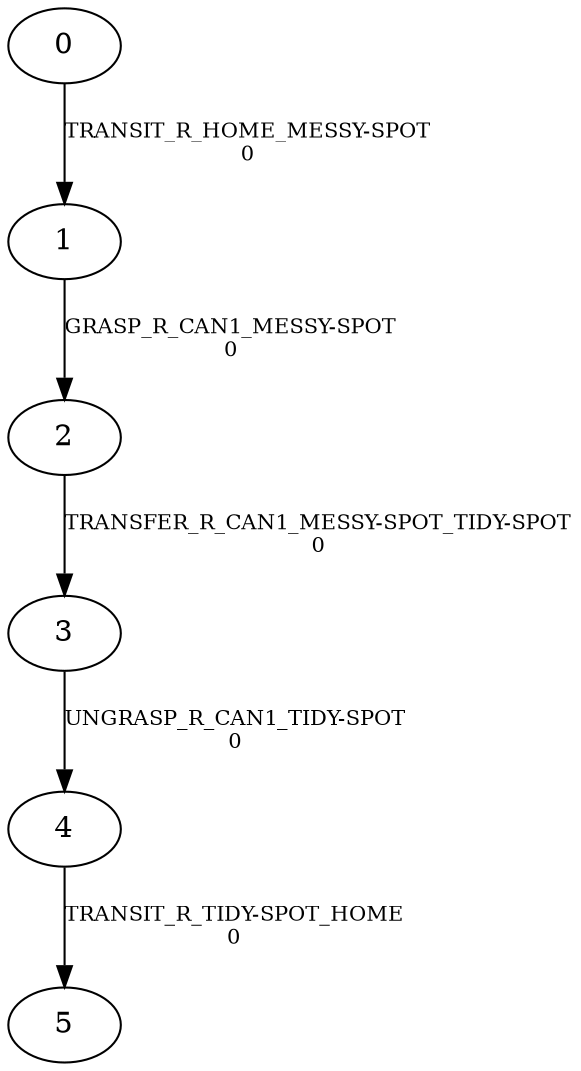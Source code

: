 digraph G {
0;
1;
2;
3;
4;
5;
0->1 [label="TRANSIT_R_HOME_MESSY-SPOT\n0",fontsize="10"];
1->2 [label="GRASP_R_CAN1_MESSY-SPOT\n0",fontsize="10"];
2->3 [label="TRANSFER_R_CAN1_MESSY-SPOT_TIDY-SPOT\n0",fontsize="10"];
3->4 [label="UNGRASP_R_CAN1_TIDY-SPOT\n0",fontsize="10"];
4->5 [label="TRANSIT_R_TIDY-SPOT_HOME\n0",fontsize="10"];
}
